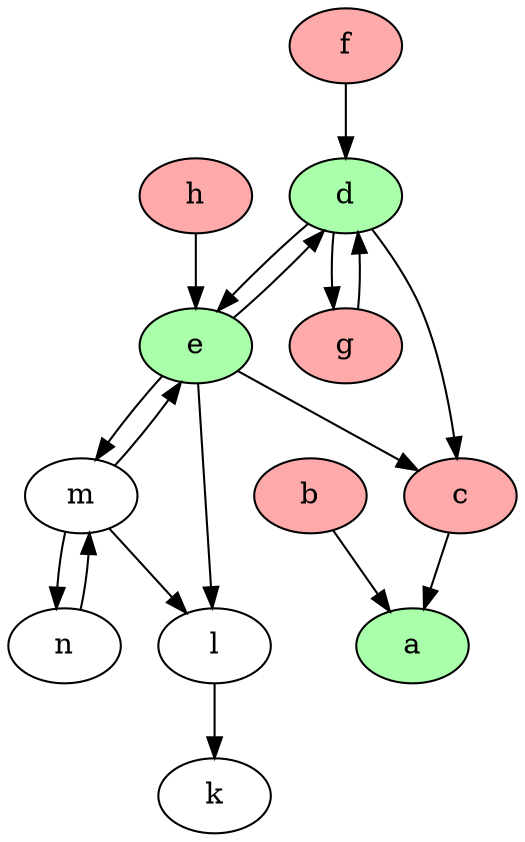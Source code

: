 strict digraph "" {
	b	[fillcolor="#FFAAAA",
		style=filled];
	a	[fillcolor="#AAFFAA",
		style=filled];
	b -> a;
	c	[fillcolor="#FFAAAA",
		style=filled];
	c -> a;
	l -> k;
	d	[fillcolor="#AAFFAA",
		style=filled];
	d -> c;
	e	[fillcolor="#AAFFAA",
		style=filled];
	d -> e;
	g	[fillcolor="#FFAAAA",
		style=filled];
	d -> g;
	e -> c;
	e -> l;
	e -> d;
	e -> m;
	m -> l;
	m -> e;
	m -> n;
	f	[fillcolor="#FFAAAA",
		style=filled];
	f -> d;
	g -> d;
	h	[fillcolor="#FFAAAA",
		style=filled];
	h -> e;
	n -> m;
}
